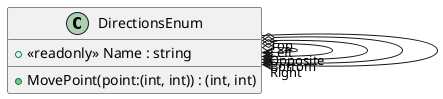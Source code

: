@startuml
class DirectionsEnum {
    + <<readonly>> Name : string
    + MovePoint(point:(int, int)) : (int, int)
}
DirectionsEnum o-> "Top" DirectionsEnum
DirectionsEnum o-> "Bottom" DirectionsEnum
DirectionsEnum o-> "Left" DirectionsEnum
DirectionsEnum o-> "Right" DirectionsEnum
DirectionsEnum --> "Opposite" DirectionsEnum
@enduml
